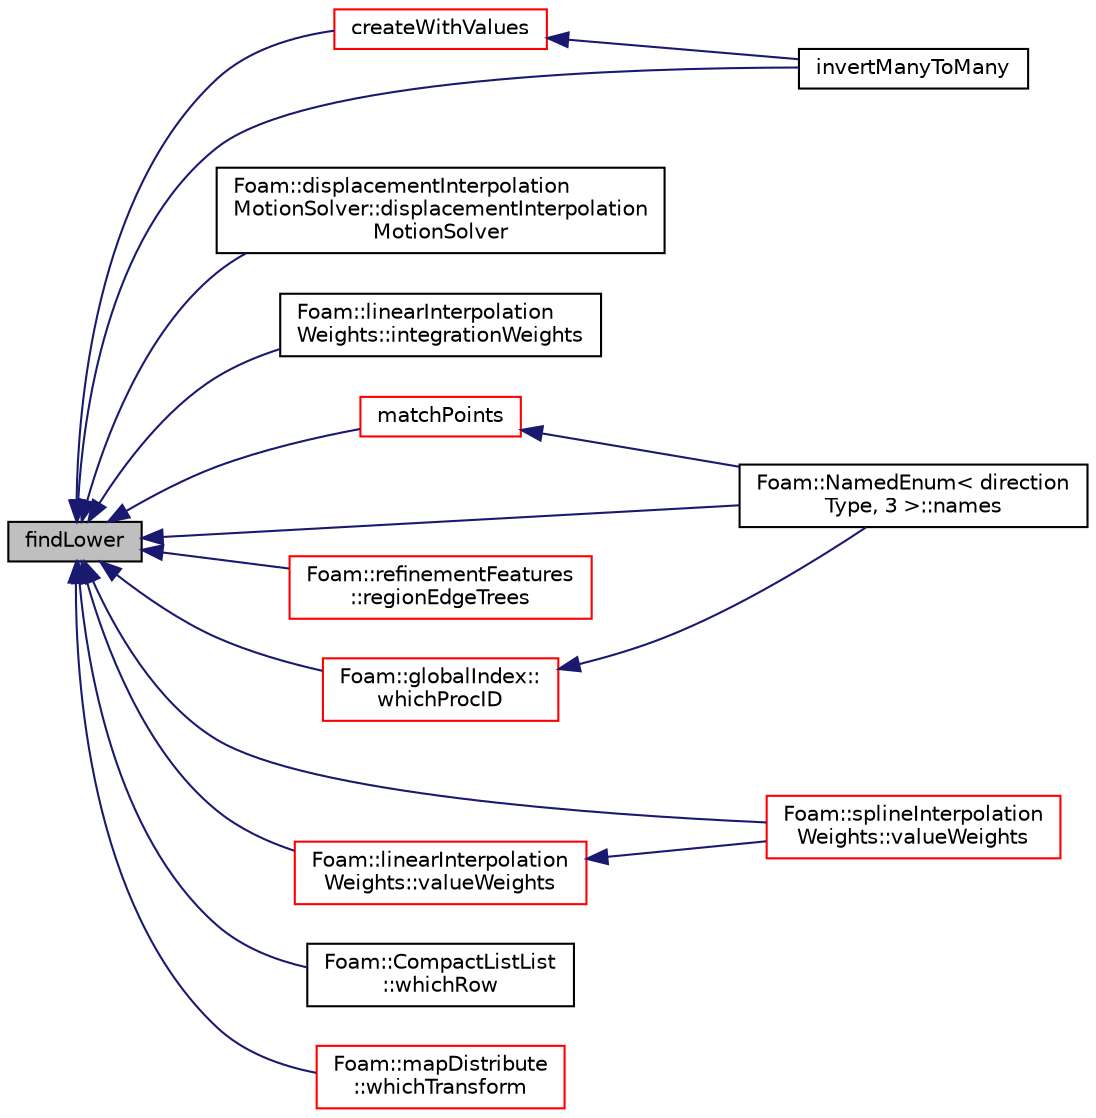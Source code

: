 digraph "findLower"
{
  bgcolor="transparent";
  edge [fontname="Helvetica",fontsize="10",labelfontname="Helvetica",labelfontsize="10"];
  node [fontname="Helvetica",fontsize="10",shape=record];
  rankdir="LR";
  Node15243 [label="findLower",height=0.2,width=0.4,color="black", fillcolor="grey75", style="filled", fontcolor="black"];
  Node15243 -> Node15244 [dir="back",color="midnightblue",fontsize="10",style="solid",fontname="Helvetica"];
  Node15244 [label="createWithValues",height=0.2,width=0.4,color="red",URL="$a21851.html#aeeca6143ff7b77311c502e416937caf1",tooltip="Opposite of findIndices: set values at indices to given value. "];
  Node15244 -> Node15245 [dir="back",color="midnightblue",fontsize="10",style="solid",fontname="Helvetica"];
  Node15245 [label="invertManyToMany",height=0.2,width=0.4,color="black",URL="$a21851.html#a60361d3b41d646c75759253d819ea911"];
  Node15243 -> Node15247 [dir="back",color="midnightblue",fontsize="10",style="solid",fontname="Helvetica"];
  Node15247 [label="Foam::displacementInterpolation\lMotionSolver::displacementInterpolation\lMotionSolver",height=0.2,width=0.4,color="black",URL="$a24437.html#af70627c48920441a925701b8da5266ba",tooltip="Construct from polyMesh and IOdictionary. "];
  Node15243 -> Node15248 [dir="back",color="midnightblue",fontsize="10",style="solid",fontname="Helvetica"];
  Node15248 [label="Foam::linearInterpolation\lWeights::integrationWeights",height=0.2,width=0.4,color="black",URL="$a27869.html#a42dece8958c346b18f6386f075da8768",tooltip="Calculate weights and indices to calculate integrand of t1..t2. "];
  Node15243 -> Node15245 [dir="back",color="midnightblue",fontsize="10",style="solid",fontname="Helvetica"];
  Node15243 -> Node15249 [dir="back",color="midnightblue",fontsize="10",style="solid",fontname="Helvetica"];
  Node15249 [label="matchPoints",height=0.2,width=0.4,color="red",URL="$a21851.html#abc7cba30306098a4eaf18f508d39ea10",tooltip="Determine correspondence between pointFields. Gets passed. "];
  Node15249 -> Node15330 [dir="back",color="midnightblue",fontsize="10",style="solid",fontname="Helvetica"];
  Node15330 [label="Foam::NamedEnum\< direction\lType, 3 \>::names",height=0.2,width=0.4,color="black",URL="$a27113.html#a7350da3a0edd92cd11e6c479c9967dc8"];
  Node15243 -> Node15330 [dir="back",color="midnightblue",fontsize="10",style="solid",fontname="Helvetica"];
  Node15243 -> Node15541 [dir="back",color="midnightblue",fontsize="10",style="solid",fontname="Helvetica"];
  Node15541 [label="Foam::refinementFeatures\l::regionEdgeTrees",height=0.2,width=0.4,color="red",URL="$a25877.html#a8b10e1c25153aef632c6fea885ce9bf0"];
  Node15243 -> Node15548 [dir="back",color="midnightblue",fontsize="10",style="solid",fontname="Helvetica"];
  Node15548 [label="Foam::splineInterpolation\lWeights::valueWeights",height=0.2,width=0.4,color="red",URL="$a27873.html#af5a583ed770fba7cf1e0c968f80ac48e",tooltip="Calculate weights and indices to calculate t from samples. "];
  Node15243 -> Node15551 [dir="back",color="midnightblue",fontsize="10",style="solid",fontname="Helvetica"];
  Node15551 [label="Foam::linearInterpolation\lWeights::valueWeights",height=0.2,width=0.4,color="red",URL="$a27869.html#af5a583ed770fba7cf1e0c968f80ac48e",tooltip="Calculate weights and indices to calculate t from samples. "];
  Node15551 -> Node15548 [dir="back",color="midnightblue",fontsize="10",style="solid",fontname="Helvetica"];
  Node15243 -> Node15554 [dir="back",color="midnightblue",fontsize="10",style="solid",fontname="Helvetica"];
  Node15554 [label="Foam::globalIndex::\lwhichProcID",height=0.2,width=0.4,color="red",URL="$a28481.html#a2290e78754eefe18bf9f30479d67a004",tooltip="Which processor does global come from? Binary search. "];
  Node15554 -> Node15330 [dir="back",color="midnightblue",fontsize="10",style="solid",fontname="Helvetica"];
  Node15243 -> Node15566 [dir="back",color="midnightblue",fontsize="10",style="solid",fontname="Helvetica"];
  Node15566 [label="Foam::CompactListList\l::whichRow",height=0.2,width=0.4,color="black",URL="$a22445.html#a9bef0a9a4a764312df24257346213bf2",tooltip="Get row for index into m. "];
  Node15243 -> Node15567 [dir="back",color="midnightblue",fontsize="10",style="solid",fontname="Helvetica"];
  Node15567 [label="Foam::mapDistribute\l::whichTransform",height=0.2,width=0.4,color="red",URL="$a28513.html#a0772f98ea84f7c9e56a8fb32f405a8cb",tooltip="Find transform from transformElements. "];
}
